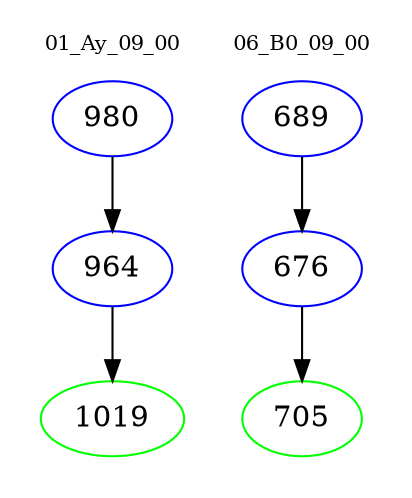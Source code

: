 digraph{
subgraph cluster_0 {
color = white
label = "01_Ay_09_00";
fontsize=10;
T0_980 [label="980", color="blue"]
T0_980 -> T0_964 [color="black"]
T0_964 [label="964", color="blue"]
T0_964 -> T0_1019 [color="black"]
T0_1019 [label="1019", color="green"]
}
subgraph cluster_1 {
color = white
label = "06_B0_09_00";
fontsize=10;
T1_689 [label="689", color="blue"]
T1_689 -> T1_676 [color="black"]
T1_676 [label="676", color="blue"]
T1_676 -> T1_705 [color="black"]
T1_705 [label="705", color="green"]
}
}
